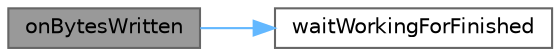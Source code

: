 digraph "onBytesWritten"
{
 // LATEX_PDF_SIZE
  bgcolor="transparent";
  edge [fontname=Helvetica,fontsize=10,labelfontname=Helvetica,labelfontsize=10];
  node [fontname=Helvetica,fontsize=10,shape=box,height=0.2,width=0.4];
  rankdir="LR";
  Node1 [id="Node000001",label="onBytesWritten",height=0.2,width=0.4,color="gray40", fillcolor="grey60", style="filled", fontcolor="black",tooltip="处理字节写入。"];
  Node1 -> Node2 [id="edge1_Node000001_Node000002",color="steelblue1",style="solid",tooltip=" "];
  Node2 [id="Node000002",label="waitWorkingForFinished",height=0.2,width=0.4,color="grey40", fillcolor="white", style="filled",URL="$class_j_q_http_server_1_1_session.html#a239e9c25aecf3630a4e5b090e2f11c30",tooltip="等待工作完成。"];
}
